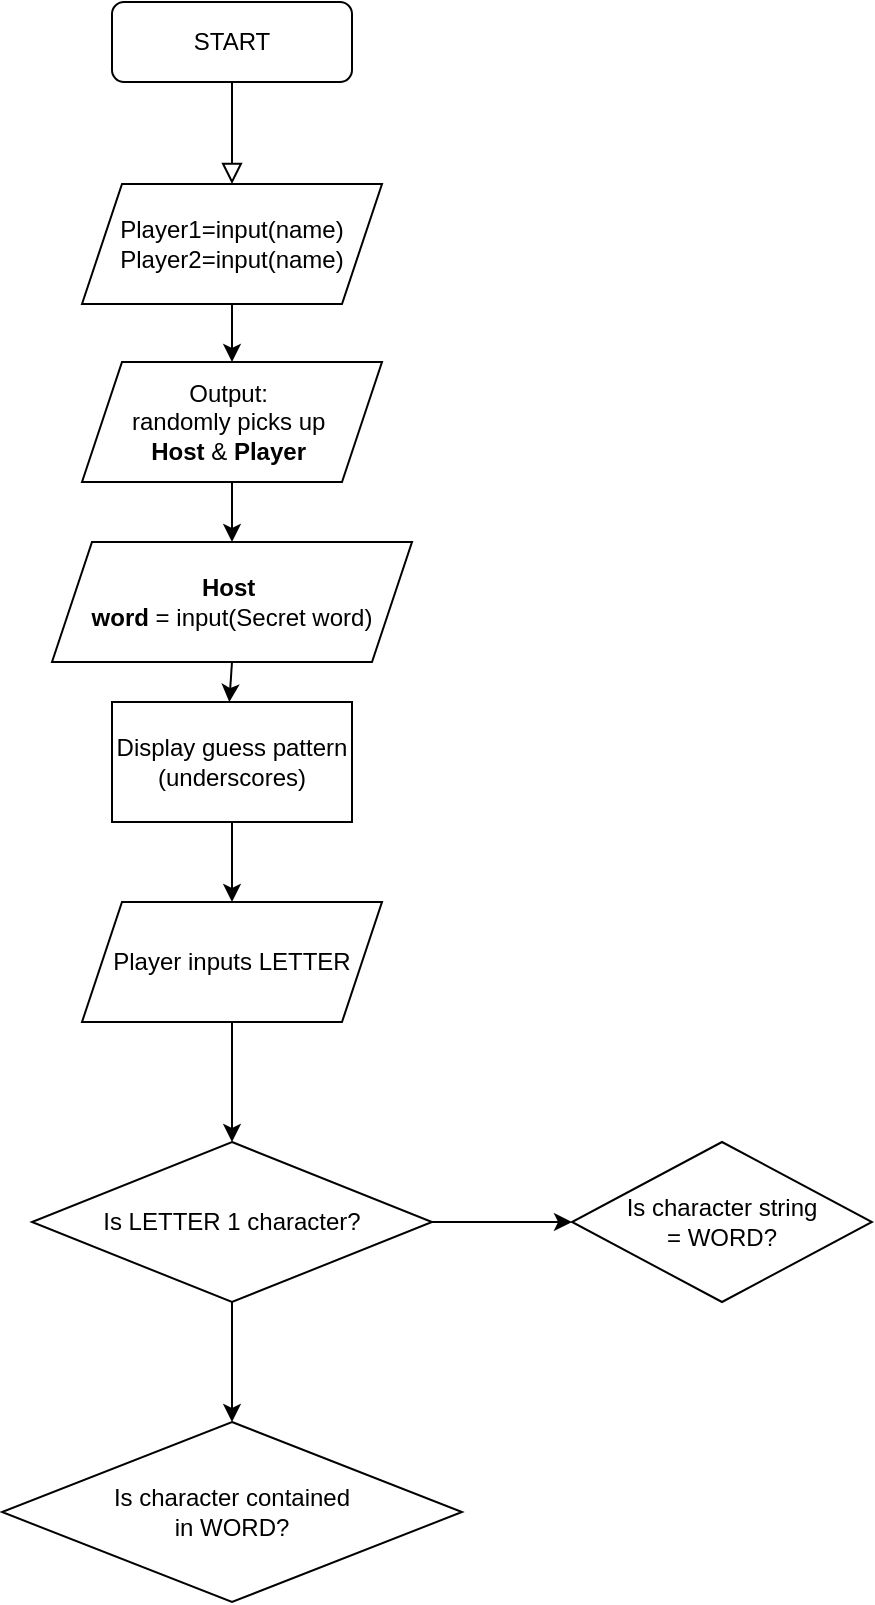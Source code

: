 <mxfile version="16.6.2" type="github"><diagram id="C5RBs43oDa-KdzZeNtuy" name="Page-1"><mxGraphModel dx="1038" dy="564" grid="1" gridSize="10" guides="1" tooltips="1" connect="1" arrows="1" fold="1" page="1" pageScale="1" pageWidth="827" pageHeight="1169" math="0" shadow="0"><root><mxCell id="WIyWlLk6GJQsqaUBKTNV-0"/><mxCell id="WIyWlLk6GJQsqaUBKTNV-1" parent="WIyWlLk6GJQsqaUBKTNV-0"/><mxCell id="WIyWlLk6GJQsqaUBKTNV-2" value="" style="rounded=0;html=1;jettySize=auto;orthogonalLoop=1;fontSize=11;endArrow=block;endFill=0;endSize=8;strokeWidth=1;shadow=0;labelBackgroundColor=none;edgeStyle=orthogonalEdgeStyle;" parent="WIyWlLk6GJQsqaUBKTNV-1" source="WIyWlLk6GJQsqaUBKTNV-3" target="ebJk7ythE5J6dMDAGS6O-0" edge="1"><mxGeometry relative="1" as="geometry"><mxPoint x="220" y="170" as="targetPoint"/></mxGeometry></mxCell><mxCell id="WIyWlLk6GJQsqaUBKTNV-3" value="START" style="rounded=1;whiteSpace=wrap;html=1;fontSize=12;glass=0;strokeWidth=1;shadow=0;" parent="WIyWlLk6GJQsqaUBKTNV-1" vertex="1"><mxGeometry x="160" y="80" width="120" height="40" as="geometry"/></mxCell><mxCell id="ebJk7ythE5J6dMDAGS6O-0" value="&lt;span style=&quot;background-color: transparent ; font-family: &amp;#34;arial&amp;#34; ; font-size: 9pt&quot;&gt;Player1=input(name)&lt;/span&gt;&lt;br&gt;&lt;b style=&quot;font-weight: normal&quot; id=&quot;docs-internal-guid-59374a7d-7fff-add6-fe0b-7cbc5c36cb93&quot;&gt;&lt;p dir=&quot;ltr&quot; style=&quot;line-height: 1.2 ; margin-top: 0pt ; margin-bottom: 0pt&quot;&gt;&lt;span style=&quot;font-size: 9pt ; font-family: &amp;#34;arial&amp;#34; ; color: rgb(0 , 0 , 0) ; background-color: transparent ; font-weight: 400 ; font-style: normal ; font-variant: normal ; text-decoration: none ; vertical-align: baseline&quot;&gt;Player2=input(name)&lt;/span&gt;&lt;/p&gt;&lt;/b&gt;" style="shape=parallelogram;perimeter=parallelogramPerimeter;whiteSpace=wrap;html=1;fixedSize=1;" parent="WIyWlLk6GJQsqaUBKTNV-1" vertex="1"><mxGeometry x="145" y="171" width="150" height="60" as="geometry"/></mxCell><mxCell id="ebJk7ythE5J6dMDAGS6O-2" value="&lt;span id=&quot;docs-internal-guid-c19f4b08-7fff-df87-68f4-0b9f7bc0cf87&quot;&gt;&lt;p dir=&quot;ltr&quot; style=&quot;line-height: 1.2 ; margin-top: 0pt ; margin-bottom: 0pt&quot;&gt;&lt;span style=&quot;font-size: 9pt ; font-family: &amp;#34;arial&amp;#34; ; background-color: transparent ; vertical-align: baseline&quot;&gt;Output:&amp;nbsp;&lt;/span&gt;&lt;/p&gt;&lt;p dir=&quot;ltr&quot; style=&quot;line-height: 1.2 ; margin-top: 0pt ; margin-bottom: 0pt&quot;&gt;&lt;span style=&quot;font-size: 9pt ; font-family: &amp;#34;arial&amp;#34; ; background-color: transparent ; vertical-align: baseline&quot;&gt;randomly picks up&amp;nbsp;&lt;/span&gt;&lt;/p&gt;&lt;p dir=&quot;ltr&quot; style=&quot;line-height: 1.2 ; margin-top: 0pt ; margin-bottom: 0pt&quot;&gt;&lt;span style=&quot;font-size: 9pt ; font-family: &amp;#34;arial&amp;#34; ; background-color: transparent ; vertical-align: baseline&quot;&gt;&lt;b&gt;Host &lt;/b&gt;&amp;amp; &lt;b&gt;Player&lt;/b&gt;&amp;nbsp;&lt;/span&gt;&lt;/p&gt;&lt;/span&gt;" style="shape=parallelogram;perimeter=parallelogramPerimeter;whiteSpace=wrap;html=1;fixedSize=1;" parent="WIyWlLk6GJQsqaUBKTNV-1" vertex="1"><mxGeometry x="145" y="260" width="150" height="60" as="geometry"/></mxCell><mxCell id="ebJk7ythE5J6dMDAGS6O-3" value="" style="endArrow=classic;html=1;rounded=0;exitX=0.5;exitY=1;exitDx=0;exitDy=0;entryX=0.5;entryY=0;entryDx=0;entryDy=0;" parent="WIyWlLk6GJQsqaUBKTNV-1" source="ebJk7ythE5J6dMDAGS6O-0" target="ebJk7ythE5J6dMDAGS6O-2" edge="1"><mxGeometry width="50" height="50" relative="1" as="geometry"><mxPoint x="390" y="250" as="sourcePoint"/><mxPoint x="440" y="200" as="targetPoint"/></mxGeometry></mxCell><mxCell id="ebJk7ythE5J6dMDAGS6O-4" value="" style="endArrow=classic;html=1;rounded=0;exitX=0.5;exitY=1;exitDx=0;exitDy=0;" parent="WIyWlLk6GJQsqaUBKTNV-1" source="ebJk7ythE5J6dMDAGS6O-2" target="ebJk7ythE5J6dMDAGS6O-5" edge="1"><mxGeometry width="50" height="50" relative="1" as="geometry"><mxPoint x="230" y="241" as="sourcePoint"/><mxPoint x="220" y="350" as="targetPoint"/></mxGeometry></mxCell><mxCell id="ebJk7ythE5J6dMDAGS6O-5" value="&lt;span id=&quot;docs-internal-guid-c19f4b08-7fff-df87-68f4-0b9f7bc0cf87&quot;&gt;&lt;p dir=&quot;ltr&quot; style=&quot;line-height: 1.2 ; margin-top: 0pt ; margin-bottom: 0pt&quot;&gt;&lt;b style=&quot;background-color: transparent ; font-family: &amp;#34;arial&amp;#34; ; font-size: 9pt&quot;&gt;Host&amp;nbsp;&lt;/b&gt;&lt;/p&gt;&lt;p dir=&quot;ltr&quot; style=&quot;line-height: 1.2 ; margin-top: 0pt ; margin-bottom: 0pt&quot;&gt;&lt;span style=&quot;background-color: transparent ; font-family: &amp;#34;arial&amp;#34; ; font-size: 9pt&quot;&gt;&lt;b&gt;word &lt;/b&gt;= i&lt;/span&gt;&lt;span style=&quot;background-color: transparent ; font-family: &amp;#34;arial&amp;#34; ; font-size: 9pt&quot;&gt;nput(Secret word)&lt;/span&gt;&lt;/p&gt;&lt;/span&gt;" style="shape=parallelogram;perimeter=parallelogramPerimeter;whiteSpace=wrap;html=1;fixedSize=1;" parent="WIyWlLk6GJQsqaUBKTNV-1" vertex="1"><mxGeometry x="130" y="350" width="180" height="60" as="geometry"/></mxCell><mxCell id="ebJk7ythE5J6dMDAGS6O-6" value="" style="endArrow=classic;html=1;rounded=0;exitX=0.5;exitY=1;exitDx=0;exitDy=0;" parent="WIyWlLk6GJQsqaUBKTNV-1" source="ebJk7ythE5J6dMDAGS6O-5" edge="1"><mxGeometry width="50" height="50" relative="1" as="geometry"><mxPoint x="220" y="420" as="sourcePoint"/><mxPoint x="218.667" y="430" as="targetPoint"/></mxGeometry></mxCell><mxCell id="12oENFChVwTMlnTUk0VR-3" value="Display guess pattern (underscores)" style="rounded=0;whiteSpace=wrap;html=1;" parent="WIyWlLk6GJQsqaUBKTNV-1" vertex="1"><mxGeometry x="160" y="430" width="120" height="60" as="geometry"/></mxCell><mxCell id="12oENFChVwTMlnTUk0VR-5" value="&lt;div&gt;Player inputs LETTER&lt;br&gt;&lt;/div&gt;" style="shape=parallelogram;perimeter=parallelogramPerimeter;whiteSpace=wrap;html=1;fixedSize=1;" parent="WIyWlLk6GJQsqaUBKTNV-1" vertex="1"><mxGeometry x="145" y="530" width="150" height="60" as="geometry"/></mxCell><mxCell id="12oENFChVwTMlnTUk0VR-6" value="" style="endArrow=classic;html=1;rounded=0;exitX=0.5;exitY=1;exitDx=0;exitDy=0;entryX=0.5;entryY=0;entryDx=0;entryDy=0;" parent="WIyWlLk6GJQsqaUBKTNV-1" source="12oENFChVwTMlnTUk0VR-3" target="12oENFChVwTMlnTUk0VR-5" edge="1"><mxGeometry width="50" height="50" relative="1" as="geometry"><mxPoint x="330" y="570" as="sourcePoint"/><mxPoint x="380" y="520" as="targetPoint"/></mxGeometry></mxCell><mxCell id="12oENFChVwTMlnTUk0VR-7" value="" style="endArrow=classic;html=1;rounded=0;exitX=0.5;exitY=1;exitDx=0;exitDy=0;entryX=0.5;entryY=0;entryDx=0;entryDy=0;" parent="WIyWlLk6GJQsqaUBKTNV-1" source="12oENFChVwTMlnTUk0VR-5" target="12oENFChVwTMlnTUk0VR-8" edge="1"><mxGeometry width="50" height="50" relative="1" as="geometry"><mxPoint x="390" y="570" as="sourcePoint"/><mxPoint x="440" y="520" as="targetPoint"/></mxGeometry></mxCell><mxCell id="12oENFChVwTMlnTUk0VR-11" value="" style="edgeStyle=orthogonalEdgeStyle;rounded=0;orthogonalLoop=1;jettySize=auto;html=1;" parent="WIyWlLk6GJQsqaUBKTNV-1" source="12oENFChVwTMlnTUk0VR-8" target="12oENFChVwTMlnTUk0VR-10" edge="1"><mxGeometry relative="1" as="geometry"/></mxCell><mxCell id="12oENFChVwTMlnTUk0VR-13" value="" style="edgeStyle=orthogonalEdgeStyle;rounded=0;orthogonalLoop=1;jettySize=auto;html=1;" parent="WIyWlLk6GJQsqaUBKTNV-1" source="12oENFChVwTMlnTUk0VR-8" target="12oENFChVwTMlnTUk0VR-12" edge="1"><mxGeometry relative="1" as="geometry"/></mxCell><mxCell id="12oENFChVwTMlnTUk0VR-8" value="Is LETTER 1 character?" style="rhombus;whiteSpace=wrap;html=1;" parent="WIyWlLk6GJQsqaUBKTNV-1" vertex="1"><mxGeometry x="120" y="650" width="200" height="80" as="geometry"/></mxCell><mxCell id="12oENFChVwTMlnTUk0VR-10" value="&lt;div&gt;Is character contained &lt;br&gt;&lt;/div&gt;&lt;div&gt;in WORD?&lt;/div&gt;" style="rhombus;whiteSpace=wrap;html=1;" parent="WIyWlLk6GJQsqaUBKTNV-1" vertex="1"><mxGeometry x="105" y="790" width="230" height="90" as="geometry"/></mxCell><mxCell id="12oENFChVwTMlnTUk0VR-12" value="&lt;div&gt;Is character string &lt;br&gt;&lt;/div&gt;&lt;div&gt;= WORD?&lt;/div&gt;" style="rhombus;whiteSpace=wrap;html=1;" parent="WIyWlLk6GJQsqaUBKTNV-1" vertex="1"><mxGeometry x="390" y="650" width="150" height="80" as="geometry"/></mxCell></root></mxGraphModel></diagram></mxfile>